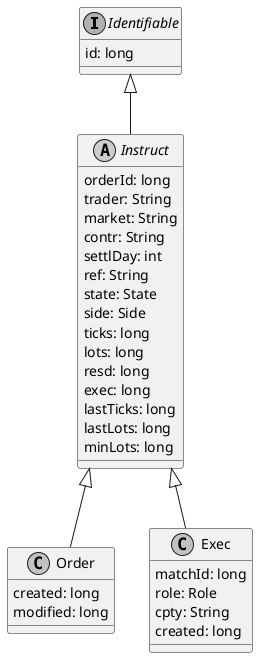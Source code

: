 @startuml

skinparam monochrome true

interface Identifiable {
  id: long
}

abstract class Instruct {
  orderId: long
  trader: String
  market: String
  contr: String
  settlDay: int
  ref: String
  state: State
  side: Side
  ticks: long
  lots: long
  resd: long
  exec: long
  lastTicks: long
  lastLots: long
  minLots: long
}

Identifiable <|-- Instruct

class Order {
  created: long
  modified: long
}

Instruct <|-- Order

class Exec {
  matchId: long
  role: Role
  cpty: String
  created: long
}

Instruct <|-- Exec

@enduml
